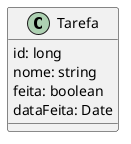 @startuml modelo

class Tarefa {
    id: long
    nome: string
    feita: boolean
    dataFeita: Date
}

@enduml